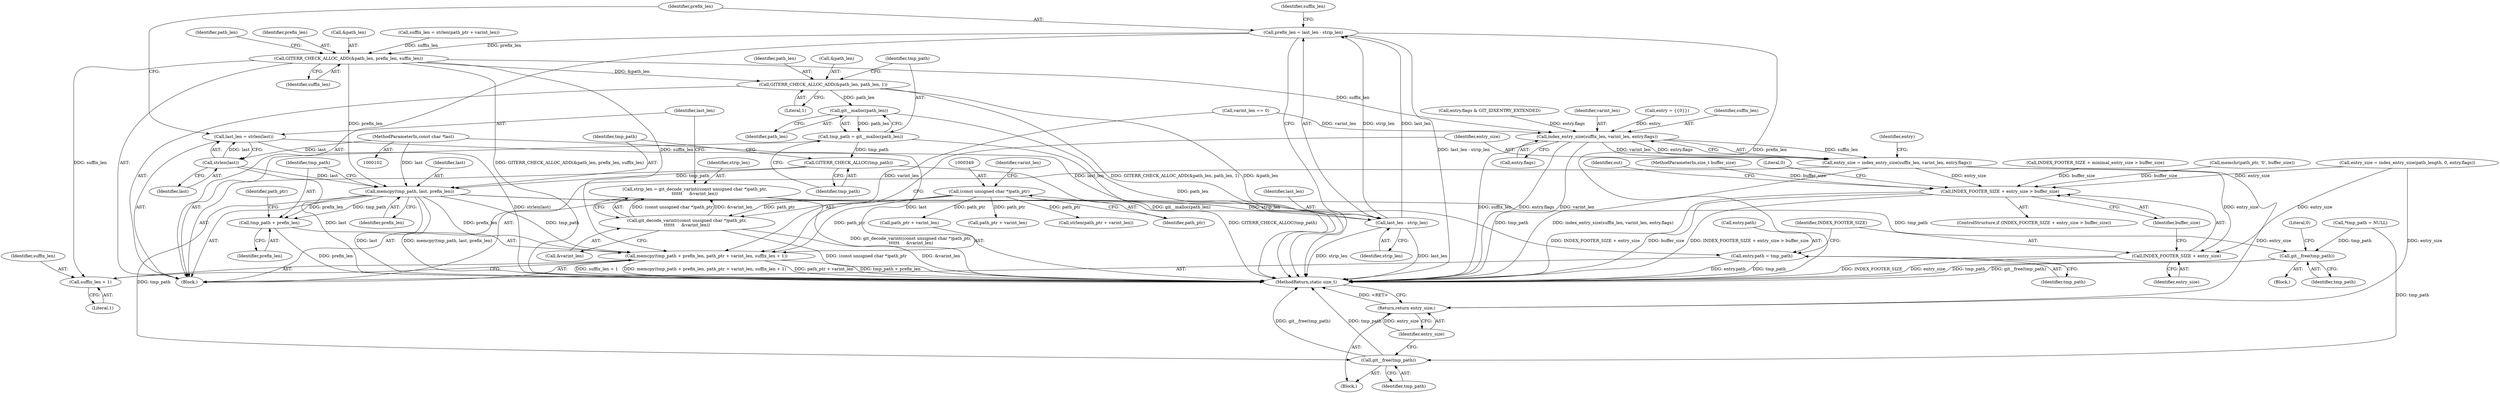 digraph "1_libgit2_58a6fe94cb851f71214dbefac3f9bffee437d6fe_0@integer" {
"1000359" [label="(Call,prefix_len = last_len - strip_len)"];
"1000361" [label="(Call,last_len - strip_len)"];
"1000354" [label="(Call,last_len = strlen(last))"];
"1000356" [label="(Call,strlen(last))"];
"1000107" [label="(MethodParameterIn,const char *last)"];
"1000345" [label="(Call,strip_len = git_decode_varint((const unsigned char *)path_ptr,\n\t\t\t\t\t\t     &varint_len))"];
"1000347" [label="(Call,git_decode_varint((const unsigned char *)path_ptr,\n\t\t\t\t\t\t     &varint_len))"];
"1000348" [label="(Call,(const unsigned char *)path_ptr)"];
"1000379" [label="(Call,GITERR_CHECK_ALLOC_ADD(&path_len, prefix_len, suffix_len))"];
"1000384" [label="(Call,GITERR_CHECK_ALLOC_ADD(&path_len, path_len, 1))"];
"1000391" [label="(Call,git__malloc(path_len))"];
"1000389" [label="(Call,tmp_path = git__malloc(path_len))"];
"1000393" [label="(Call,GITERR_CHECK_ALLOC(tmp_path))"];
"1000395" [label="(Call,memcpy(tmp_path, last, prefix_len))"];
"1000399" [label="(Call,memcpy(tmp_path + prefix_len, path_ptr + varint_len, suffix_len + 1))"];
"1000400" [label="(Call,tmp_path + prefix_len)"];
"1000417" [label="(Call,entry.path = tmp_path)"];
"1000439" [label="(Call,git__free(tmp_path))"];
"1000443" [label="(Call,git__free(tmp_path))"];
"1000406" [label="(Call,suffix_len + 1)"];
"1000411" [label="(Call,index_entry_size(suffix_len, varint_len, entry.flags))"];
"1000409" [label="(Call,entry_size = index_entry_size(suffix_len, varint_len, entry.flags))"];
"1000423" [label="(Call,INDEX_FOOTER_SIZE + entry_size > buffer_size)"];
"1000424" [label="(Call,INDEX_FOOTER_SIZE + entry_size)"];
"1000445" [label="(Return,return entry_size;)"];
"1000345" [label="(Call,strip_len = git_decode_varint((const unsigned char *)path_ptr,\n\t\t\t\t\t\t     &varint_len))"];
"1000414" [label="(Call,entry.flags)"];
"1000443" [label="(Call,git__free(tmp_path))"];
"1000382" [label="(Identifier,prefix_len)"];
"1000438" [label="(Block,)"];
"1000351" [label="(Call,&varint_len)"];
"1000423" [label="(Call,INDEX_FOOTER_SIZE + entry_size > buffer_size)"];
"1000407" [label="(Identifier,suffix_len)"];
"1000260" [label="(Call,entry.flags & GIT_IDXENTRY_EXTENDED)"];
"1000419" [label="(Identifier,entry)"];
"1000417" [label="(Call,entry.path = tmp_path)"];
"1000388" [label="(Literal,1)"];
"1000397" [label="(Identifier,last)"];
"1000355" [label="(Identifier,last_len)"];
"1000403" [label="(Call,path_ptr + varint_len)"];
"1000311" [label="(Call,memchr(path_ptr, '\0', buffer_size))"];
"1000421" [label="(Identifier,tmp_path)"];
"1000384" [label="(Call,GITERR_CHECK_ALLOC_ADD(&path_len, path_len, 1))"];
"1000406" [label="(Call,suffix_len + 1)"];
"1000361" [label="(Call,last_len - strip_len)"];
"1000368" [label="(Call,path_ptr + varint_len)"];
"1000447" [label="(MethodReturn,static size_t)"];
"1000387" [label="(Identifier,path_len)"];
"1000427" [label="(Identifier,buffer_size)"];
"1000367" [label="(Call,strlen(path_ptr + varint_len))"];
"1000446" [label="(Identifier,entry_size)"];
"1000362" [label="(Identifier,last_len)"];
"1000342" [label="(Block,)"];
"1000360" [label="(Identifier,prefix_len)"];
"1000107" [label="(MethodParameterIn,const char *last)"];
"1000439" [label="(Call,git__free(tmp_path))"];
"1000442" [label="(Literal,0)"];
"1000326" [label="(Call,entry_size = index_entry_size(path_length, 0, entry.flags))"];
"1000433" [label="(Identifier,out)"];
"1000106" [label="(MethodParameterIn,size_t buffer_size)"];
"1000359" [label="(Call,prefix_len = last_len - strip_len)"];
"1000401" [label="(Identifier,tmp_path)"];
"1000429" [label="(Literal,0)"];
"1000357" [label="(Identifier,last)"];
"1000356" [label="(Call,strlen(last))"];
"1000392" [label="(Identifier,path_len)"];
"1000408" [label="(Literal,1)"];
"1000108" [label="(Block,)"];
"1000350" [label="(Identifier,path_ptr)"];
"1000396" [label="(Identifier,tmp_path)"];
"1000125" [label="(Call,*tmp_path = NULL)"];
"1000440" [label="(Identifier,tmp_path)"];
"1000383" [label="(Identifier,suffix_len)"];
"1000411" [label="(Call,index_entry_size(suffix_len, varint_len, entry.flags))"];
"1000418" [label="(Call,entry.path)"];
"1000363" [label="(Identifier,strip_len)"];
"1000380" [label="(Call,&path_len)"];
"1000365" [label="(Call,suffix_len = strlen(path_ptr + varint_len))"];
"1000129" [label="(Call,INDEX_FOOTER_SIZE + minimal_entry_size > buffer_size)"];
"1000410" [label="(Identifier,entry_size)"];
"1000426" [label="(Identifier,entry_size)"];
"1000398" [label="(Identifier,prefix_len)"];
"1000348" [label="(Call,(const unsigned char *)path_ptr)"];
"1000409" [label="(Call,entry_size = index_entry_size(suffix_len, varint_len, entry.flags))"];
"1000389" [label="(Call,tmp_path = git__malloc(path_len))"];
"1000379" [label="(Call,GITERR_CHECK_ALLOC_ADD(&path_len, prefix_len, suffix_len))"];
"1000444" [label="(Identifier,tmp_path)"];
"1000425" [label="(Identifier,INDEX_FOOTER_SIZE)"];
"1000346" [label="(Identifier,strip_len)"];
"1000413" [label="(Identifier,varint_len)"];
"1000354" [label="(Call,last_len = strlen(last))"];
"1000394" [label="(Identifier,tmp_path)"];
"1000393" [label="(Call,GITERR_CHECK_ALLOC(tmp_path))"];
"1000373" [label="(Call,varint_len == 0)"];
"1000352" [label="(Identifier,varint_len)"];
"1000114" [label="(Call,entry = {{0}})"];
"1000402" [label="(Identifier,prefix_len)"];
"1000399" [label="(Call,memcpy(tmp_path + prefix_len, path_ptr + varint_len, suffix_len + 1))"];
"1000424" [label="(Call,INDEX_FOOTER_SIZE + entry_size)"];
"1000412" [label="(Identifier,suffix_len)"];
"1000395" [label="(Call,memcpy(tmp_path, last, prefix_len))"];
"1000404" [label="(Identifier,path_ptr)"];
"1000386" [label="(Identifier,path_len)"];
"1000390" [label="(Identifier,tmp_path)"];
"1000391" [label="(Call,git__malloc(path_len))"];
"1000445" [label="(Return,return entry_size;)"];
"1000347" [label="(Call,git_decode_varint((const unsigned char *)path_ptr,\n\t\t\t\t\t\t     &varint_len))"];
"1000366" [label="(Identifier,suffix_len)"];
"1000385" [label="(Call,&path_len)"];
"1000400" [label="(Call,tmp_path + prefix_len)"];
"1000422" [label="(ControlStructure,if (INDEX_FOOTER_SIZE + entry_size > buffer_size))"];
"1000359" -> "1000342"  [label="AST: "];
"1000359" -> "1000361"  [label="CFG: "];
"1000360" -> "1000359"  [label="AST: "];
"1000361" -> "1000359"  [label="AST: "];
"1000366" -> "1000359"  [label="CFG: "];
"1000359" -> "1000447"  [label="DDG: last_len - strip_len"];
"1000359" -> "1000447"  [label="DDG: prefix_len"];
"1000361" -> "1000359"  [label="DDG: last_len"];
"1000361" -> "1000359"  [label="DDG: strip_len"];
"1000359" -> "1000379"  [label="DDG: prefix_len"];
"1000361" -> "1000363"  [label="CFG: "];
"1000362" -> "1000361"  [label="AST: "];
"1000363" -> "1000361"  [label="AST: "];
"1000361" -> "1000447"  [label="DDG: last_len"];
"1000361" -> "1000447"  [label="DDG: strip_len"];
"1000354" -> "1000361"  [label="DDG: last_len"];
"1000345" -> "1000361"  [label="DDG: strip_len"];
"1000354" -> "1000342"  [label="AST: "];
"1000354" -> "1000356"  [label="CFG: "];
"1000355" -> "1000354"  [label="AST: "];
"1000356" -> "1000354"  [label="AST: "];
"1000360" -> "1000354"  [label="CFG: "];
"1000354" -> "1000447"  [label="DDG: strlen(last)"];
"1000356" -> "1000354"  [label="DDG: last"];
"1000356" -> "1000357"  [label="CFG: "];
"1000357" -> "1000356"  [label="AST: "];
"1000356" -> "1000447"  [label="DDG: last"];
"1000107" -> "1000356"  [label="DDG: last"];
"1000356" -> "1000395"  [label="DDG: last"];
"1000107" -> "1000102"  [label="AST: "];
"1000107" -> "1000447"  [label="DDG: last"];
"1000107" -> "1000395"  [label="DDG: last"];
"1000345" -> "1000342"  [label="AST: "];
"1000345" -> "1000347"  [label="CFG: "];
"1000346" -> "1000345"  [label="AST: "];
"1000347" -> "1000345"  [label="AST: "];
"1000355" -> "1000345"  [label="CFG: "];
"1000345" -> "1000447"  [label="DDG: git_decode_varint((const unsigned char *)path_ptr,\n\t\t\t\t\t\t     &varint_len)"];
"1000347" -> "1000345"  [label="DDG: (const unsigned char *)path_ptr"];
"1000347" -> "1000345"  [label="DDG: &varint_len"];
"1000347" -> "1000351"  [label="CFG: "];
"1000348" -> "1000347"  [label="AST: "];
"1000351" -> "1000347"  [label="AST: "];
"1000347" -> "1000447"  [label="DDG: &varint_len"];
"1000347" -> "1000447"  [label="DDG: (const unsigned char *)path_ptr"];
"1000348" -> "1000347"  [label="DDG: path_ptr"];
"1000348" -> "1000350"  [label="CFG: "];
"1000349" -> "1000348"  [label="AST: "];
"1000350" -> "1000348"  [label="AST: "];
"1000352" -> "1000348"  [label="CFG: "];
"1000348" -> "1000367"  [label="DDG: path_ptr"];
"1000348" -> "1000368"  [label="DDG: path_ptr"];
"1000348" -> "1000399"  [label="DDG: path_ptr"];
"1000348" -> "1000403"  [label="DDG: path_ptr"];
"1000379" -> "1000342"  [label="AST: "];
"1000379" -> "1000383"  [label="CFG: "];
"1000380" -> "1000379"  [label="AST: "];
"1000382" -> "1000379"  [label="AST: "];
"1000383" -> "1000379"  [label="AST: "];
"1000386" -> "1000379"  [label="CFG: "];
"1000379" -> "1000447"  [label="DDG: GITERR_CHECK_ALLOC_ADD(&path_len, prefix_len, suffix_len)"];
"1000365" -> "1000379"  [label="DDG: suffix_len"];
"1000379" -> "1000384"  [label="DDG: &path_len"];
"1000379" -> "1000395"  [label="DDG: prefix_len"];
"1000379" -> "1000399"  [label="DDG: suffix_len"];
"1000379" -> "1000406"  [label="DDG: suffix_len"];
"1000379" -> "1000411"  [label="DDG: suffix_len"];
"1000384" -> "1000342"  [label="AST: "];
"1000384" -> "1000388"  [label="CFG: "];
"1000385" -> "1000384"  [label="AST: "];
"1000387" -> "1000384"  [label="AST: "];
"1000388" -> "1000384"  [label="AST: "];
"1000390" -> "1000384"  [label="CFG: "];
"1000384" -> "1000447"  [label="DDG: GITERR_CHECK_ALLOC_ADD(&path_len, path_len, 1)"];
"1000384" -> "1000447"  [label="DDG: &path_len"];
"1000384" -> "1000391"  [label="DDG: path_len"];
"1000391" -> "1000389"  [label="AST: "];
"1000391" -> "1000392"  [label="CFG: "];
"1000392" -> "1000391"  [label="AST: "];
"1000389" -> "1000391"  [label="CFG: "];
"1000391" -> "1000447"  [label="DDG: path_len"];
"1000391" -> "1000389"  [label="DDG: path_len"];
"1000389" -> "1000342"  [label="AST: "];
"1000390" -> "1000389"  [label="AST: "];
"1000394" -> "1000389"  [label="CFG: "];
"1000389" -> "1000447"  [label="DDG: git__malloc(path_len)"];
"1000389" -> "1000393"  [label="DDG: tmp_path"];
"1000393" -> "1000342"  [label="AST: "];
"1000393" -> "1000394"  [label="CFG: "];
"1000394" -> "1000393"  [label="AST: "];
"1000396" -> "1000393"  [label="CFG: "];
"1000393" -> "1000447"  [label="DDG: GITERR_CHECK_ALLOC(tmp_path)"];
"1000393" -> "1000395"  [label="DDG: tmp_path"];
"1000395" -> "1000342"  [label="AST: "];
"1000395" -> "1000398"  [label="CFG: "];
"1000396" -> "1000395"  [label="AST: "];
"1000397" -> "1000395"  [label="AST: "];
"1000398" -> "1000395"  [label="AST: "];
"1000401" -> "1000395"  [label="CFG: "];
"1000395" -> "1000447"  [label="DDG: last"];
"1000395" -> "1000447"  [label="DDG: memcpy(tmp_path, last, prefix_len)"];
"1000395" -> "1000399"  [label="DDG: tmp_path"];
"1000395" -> "1000399"  [label="DDG: prefix_len"];
"1000395" -> "1000400"  [label="DDG: tmp_path"];
"1000395" -> "1000400"  [label="DDG: prefix_len"];
"1000395" -> "1000417"  [label="DDG: tmp_path"];
"1000395" -> "1000439"  [label="DDG: tmp_path"];
"1000395" -> "1000443"  [label="DDG: tmp_path"];
"1000399" -> "1000342"  [label="AST: "];
"1000399" -> "1000406"  [label="CFG: "];
"1000400" -> "1000399"  [label="AST: "];
"1000403" -> "1000399"  [label="AST: "];
"1000406" -> "1000399"  [label="AST: "];
"1000410" -> "1000399"  [label="CFG: "];
"1000399" -> "1000447"  [label="DDG: path_ptr + varint_len"];
"1000399" -> "1000447"  [label="DDG: tmp_path + prefix_len"];
"1000399" -> "1000447"  [label="DDG: suffix_len + 1"];
"1000399" -> "1000447"  [label="DDG: memcpy(tmp_path + prefix_len, path_ptr + varint_len, suffix_len + 1)"];
"1000373" -> "1000399"  [label="DDG: varint_len"];
"1000400" -> "1000402"  [label="CFG: "];
"1000401" -> "1000400"  [label="AST: "];
"1000402" -> "1000400"  [label="AST: "];
"1000404" -> "1000400"  [label="CFG: "];
"1000400" -> "1000447"  [label="DDG: prefix_len"];
"1000417" -> "1000342"  [label="AST: "];
"1000417" -> "1000421"  [label="CFG: "];
"1000418" -> "1000417"  [label="AST: "];
"1000421" -> "1000417"  [label="AST: "];
"1000425" -> "1000417"  [label="CFG: "];
"1000417" -> "1000447"  [label="DDG: entry.path"];
"1000417" -> "1000447"  [label="DDG: tmp_path"];
"1000439" -> "1000438"  [label="AST: "];
"1000439" -> "1000440"  [label="CFG: "];
"1000440" -> "1000439"  [label="AST: "];
"1000442" -> "1000439"  [label="CFG: "];
"1000439" -> "1000447"  [label="DDG: tmp_path"];
"1000439" -> "1000447"  [label="DDG: git__free(tmp_path)"];
"1000125" -> "1000439"  [label="DDG: tmp_path"];
"1000443" -> "1000108"  [label="AST: "];
"1000443" -> "1000444"  [label="CFG: "];
"1000444" -> "1000443"  [label="AST: "];
"1000446" -> "1000443"  [label="CFG: "];
"1000443" -> "1000447"  [label="DDG: git__free(tmp_path)"];
"1000443" -> "1000447"  [label="DDG: tmp_path"];
"1000125" -> "1000443"  [label="DDG: tmp_path"];
"1000406" -> "1000408"  [label="CFG: "];
"1000407" -> "1000406"  [label="AST: "];
"1000408" -> "1000406"  [label="AST: "];
"1000411" -> "1000409"  [label="AST: "];
"1000411" -> "1000414"  [label="CFG: "];
"1000412" -> "1000411"  [label="AST: "];
"1000413" -> "1000411"  [label="AST: "];
"1000414" -> "1000411"  [label="AST: "];
"1000409" -> "1000411"  [label="CFG: "];
"1000411" -> "1000447"  [label="DDG: suffix_len"];
"1000411" -> "1000447"  [label="DDG: entry.flags"];
"1000411" -> "1000447"  [label="DDG: varint_len"];
"1000411" -> "1000409"  [label="DDG: suffix_len"];
"1000411" -> "1000409"  [label="DDG: varint_len"];
"1000411" -> "1000409"  [label="DDG: entry.flags"];
"1000373" -> "1000411"  [label="DDG: varint_len"];
"1000114" -> "1000411"  [label="DDG: entry"];
"1000260" -> "1000411"  [label="DDG: entry.flags"];
"1000409" -> "1000342"  [label="AST: "];
"1000410" -> "1000409"  [label="AST: "];
"1000419" -> "1000409"  [label="CFG: "];
"1000409" -> "1000447"  [label="DDG: index_entry_size(suffix_len, varint_len, entry.flags)"];
"1000409" -> "1000423"  [label="DDG: entry_size"];
"1000409" -> "1000424"  [label="DDG: entry_size"];
"1000409" -> "1000445"  [label="DDG: entry_size"];
"1000423" -> "1000422"  [label="AST: "];
"1000423" -> "1000427"  [label="CFG: "];
"1000424" -> "1000423"  [label="AST: "];
"1000427" -> "1000423"  [label="AST: "];
"1000429" -> "1000423"  [label="CFG: "];
"1000433" -> "1000423"  [label="CFG: "];
"1000423" -> "1000447"  [label="DDG: buffer_size"];
"1000423" -> "1000447"  [label="DDG: INDEX_FOOTER_SIZE + entry_size > buffer_size"];
"1000423" -> "1000447"  [label="DDG: INDEX_FOOTER_SIZE + entry_size"];
"1000326" -> "1000423"  [label="DDG: entry_size"];
"1000129" -> "1000423"  [label="DDG: buffer_size"];
"1000311" -> "1000423"  [label="DDG: buffer_size"];
"1000106" -> "1000423"  [label="DDG: buffer_size"];
"1000424" -> "1000426"  [label="CFG: "];
"1000425" -> "1000424"  [label="AST: "];
"1000426" -> "1000424"  [label="AST: "];
"1000427" -> "1000424"  [label="CFG: "];
"1000424" -> "1000447"  [label="DDG: entry_size"];
"1000424" -> "1000447"  [label="DDG: INDEX_FOOTER_SIZE"];
"1000326" -> "1000424"  [label="DDG: entry_size"];
"1000445" -> "1000108"  [label="AST: "];
"1000445" -> "1000446"  [label="CFG: "];
"1000446" -> "1000445"  [label="AST: "];
"1000447" -> "1000445"  [label="CFG: "];
"1000445" -> "1000447"  [label="DDG: <RET>"];
"1000446" -> "1000445"  [label="DDG: entry_size"];
"1000326" -> "1000445"  [label="DDG: entry_size"];
}
